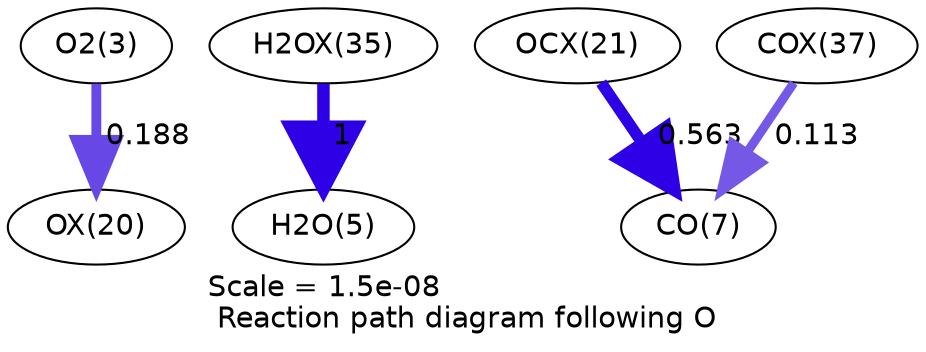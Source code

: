 digraph reaction_paths {
center=1;
s5 -> s71[fontname="Helvetica", penwidth=4.74, arrowsize=2.37, color="0.7, 0.688, 0.9"
, label=" 0.188"];
s78 -> s7[fontname="Helvetica", penwidth=6, arrowsize=3, color="0.7, 1.5, 0.9"
, label=" 1"];
s72 -> s9[fontname="Helvetica", penwidth=5.57, arrowsize=2.78, color="0.7, 1.06, 0.9"
, label=" 0.563"];
s80 -> s9[fontname="Helvetica", penwidth=4.35, arrowsize=2.18, color="0.7, 0.613, 0.9"
, label=" 0.113"];
s5 [ fontname="Helvetica", label="O2(3)"];
s7 [ fontname="Helvetica", label="H2O(5)"];
s9 [ fontname="Helvetica", label="CO(7)"];
s71 [ fontname="Helvetica", label="OX(20)"];
s72 [ fontname="Helvetica", label="OCX(21)"];
s78 [ fontname="Helvetica", label="H2OX(35)"];
s80 [ fontname="Helvetica", label="COX(37)"];
 label = "Scale = 1.5e-08\l Reaction path diagram following O";
 fontname = "Helvetica";
}
